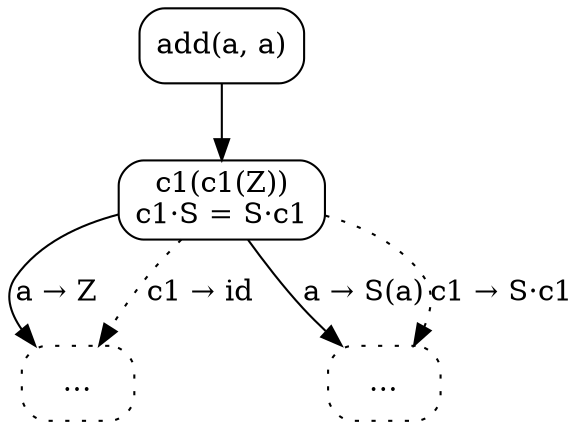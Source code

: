 digraph {
  node [shape=box, style=rounded];

  C0 [label="add(a, a)"];
  G1 [label="c1(c1(Z))\nc1·S = S·c1"];
  C0 -> G1;
  C1 [label="…", style="dotted,rounded"];
  G1 -> C1 [label="a → Z"];
  G1 -> C1 [label="c1 → id", style=dotted];
  C2 [label="…", style="dotted,rounded"];
  G1 -> C2 [label="a → S(a)"];
  G1 -> C2 [label="c1 → S·c1", style=dotted];
}
